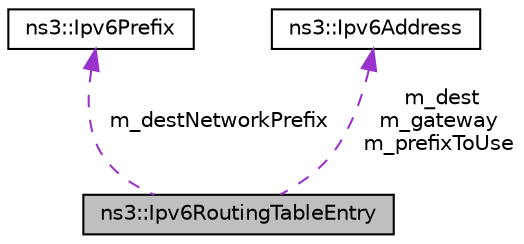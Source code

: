 digraph "ns3::Ipv6RoutingTableEntry"
{
 // LATEX_PDF_SIZE
  edge [fontname="Helvetica",fontsize="10",labelfontname="Helvetica",labelfontsize="10"];
  node [fontname="Helvetica",fontsize="10",shape=record];
  Node1 [label="ns3::Ipv6RoutingTableEntry",height=0.2,width=0.4,color="black", fillcolor="grey75", style="filled", fontcolor="black",tooltip="A record of an IPv6 route."];
  Node2 -> Node1 [dir="back",color="darkorchid3",fontsize="10",style="dashed",label=" m_destNetworkPrefix" ,fontname="Helvetica"];
  Node2 [label="ns3::Ipv6Prefix",height=0.2,width=0.4,color="black", fillcolor="white", style="filled",URL="$classns3_1_1_ipv6_prefix.html",tooltip="Describes an IPv6 prefix."];
  Node3 -> Node1 [dir="back",color="darkorchid3",fontsize="10",style="dashed",label=" m_dest\nm_gateway\nm_prefixToUse" ,fontname="Helvetica"];
  Node3 [label="ns3::Ipv6Address",height=0.2,width=0.4,color="black", fillcolor="white", style="filled",URL="$classns3_1_1_ipv6_address.html",tooltip="Describes an IPv6 address."];
}

